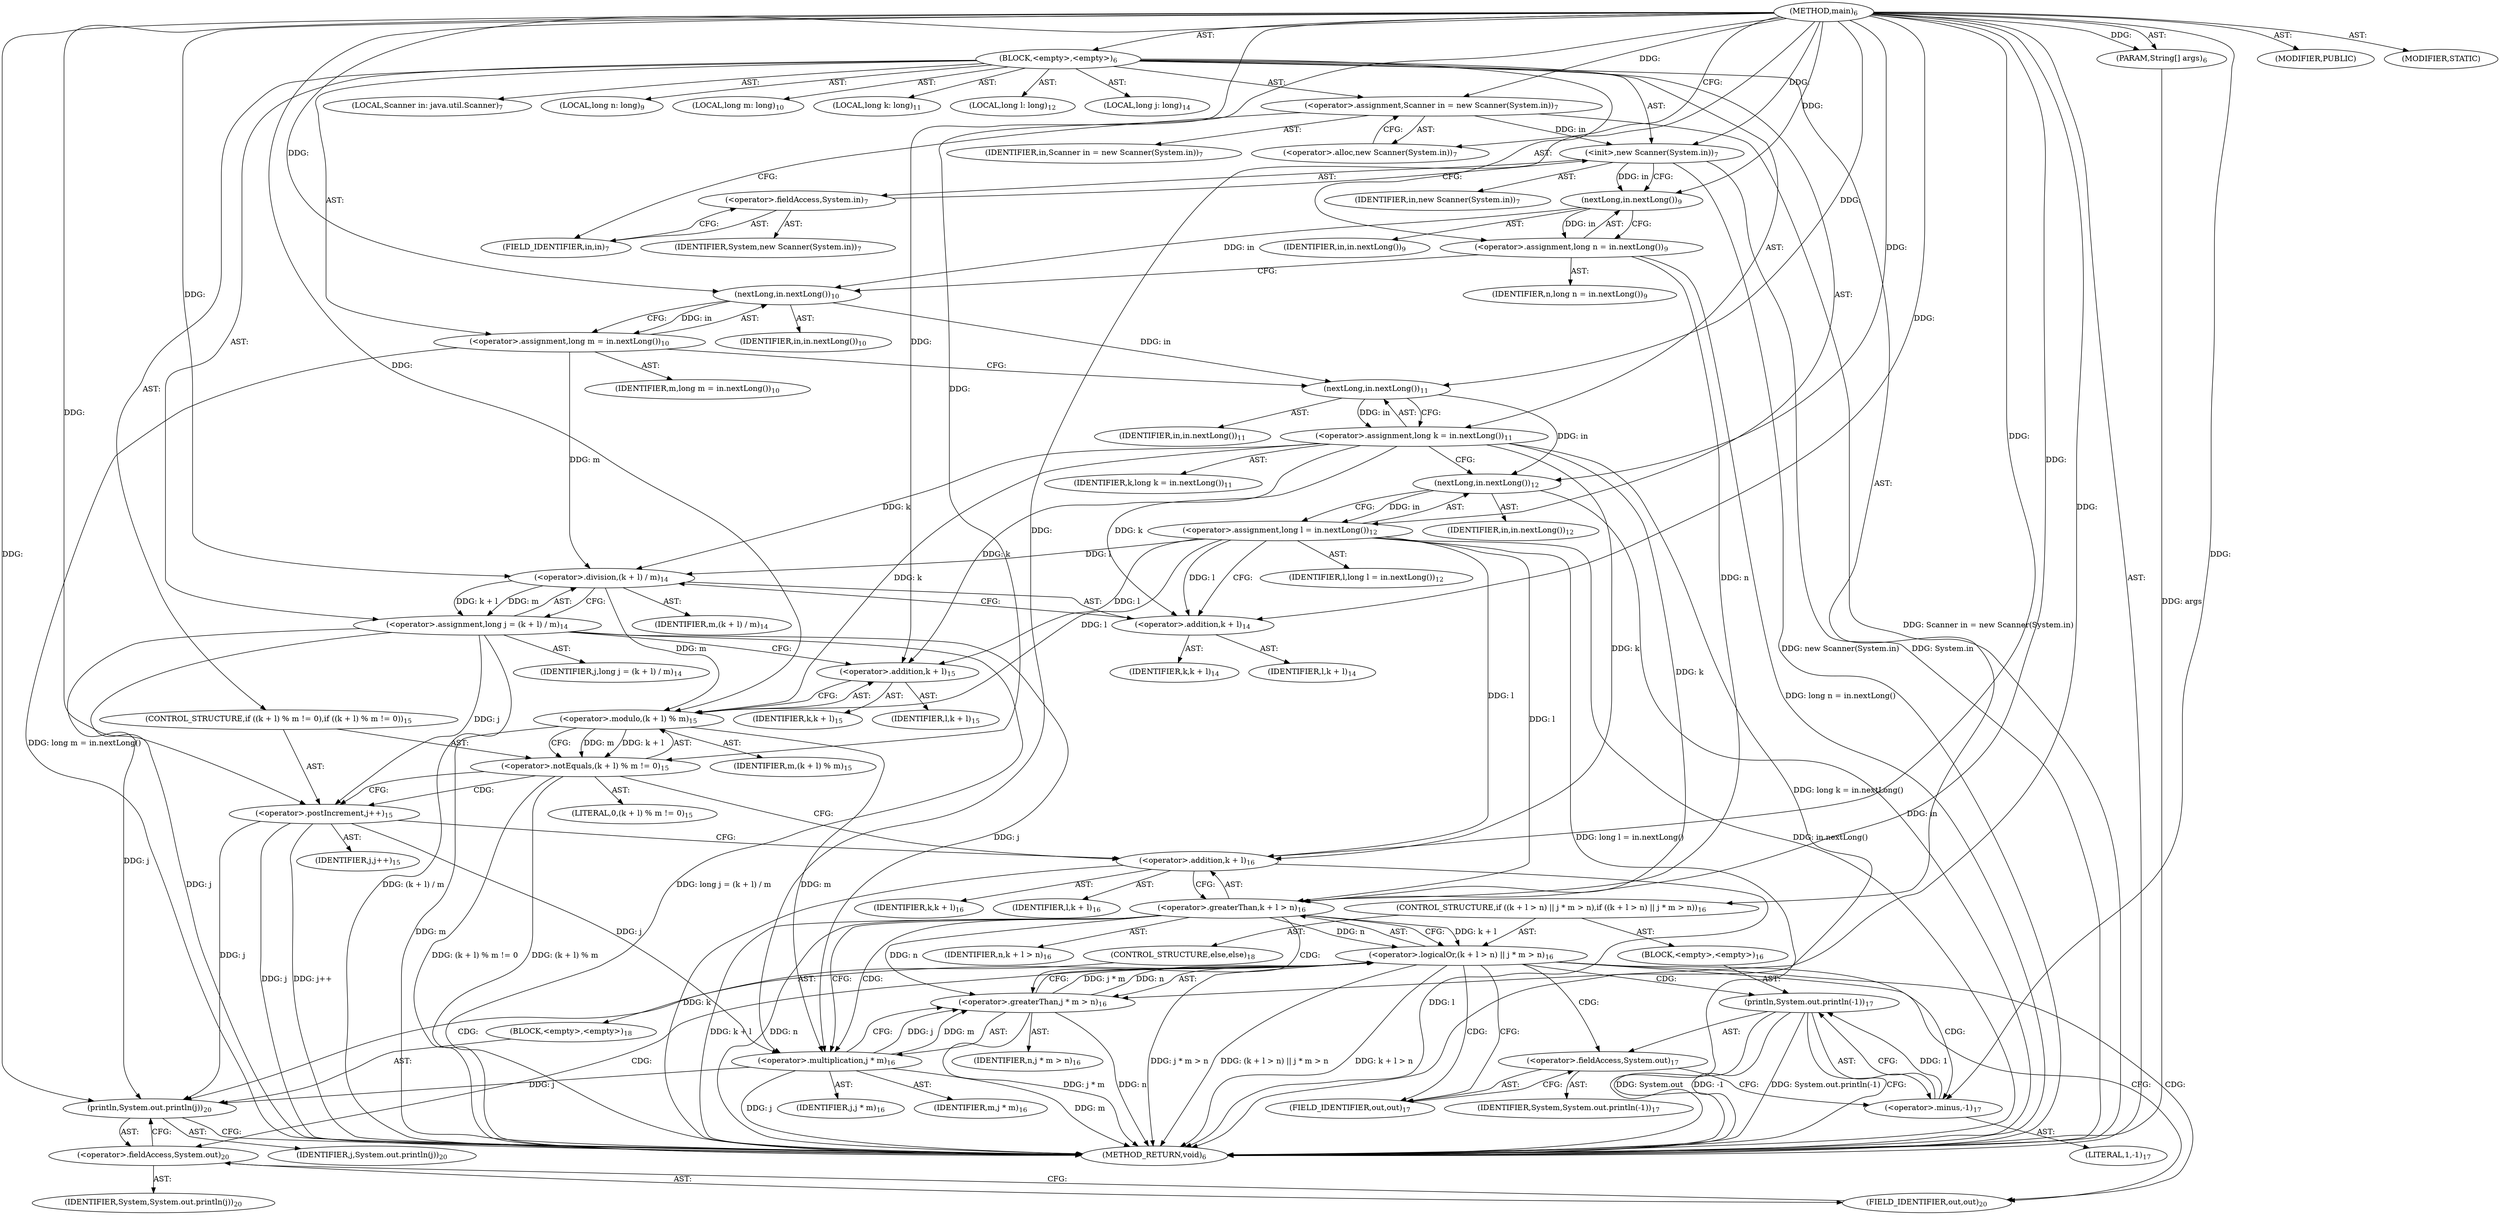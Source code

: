 digraph "main" {  
"19" [label = <(METHOD,main)<SUB>6</SUB>> ]
"20" [label = <(PARAM,String[] args)<SUB>6</SUB>> ]
"21" [label = <(BLOCK,&lt;empty&gt;,&lt;empty&gt;)<SUB>6</SUB>> ]
"4" [label = <(LOCAL,Scanner in: java.util.Scanner)<SUB>7</SUB>> ]
"22" [label = <(&lt;operator&gt;.assignment,Scanner in = new Scanner(System.in))<SUB>7</SUB>> ]
"23" [label = <(IDENTIFIER,in,Scanner in = new Scanner(System.in))<SUB>7</SUB>> ]
"24" [label = <(&lt;operator&gt;.alloc,new Scanner(System.in))<SUB>7</SUB>> ]
"25" [label = <(&lt;init&gt;,new Scanner(System.in))<SUB>7</SUB>> ]
"3" [label = <(IDENTIFIER,in,new Scanner(System.in))<SUB>7</SUB>> ]
"26" [label = <(&lt;operator&gt;.fieldAccess,System.in)<SUB>7</SUB>> ]
"27" [label = <(IDENTIFIER,System,new Scanner(System.in))<SUB>7</SUB>> ]
"28" [label = <(FIELD_IDENTIFIER,in,in)<SUB>7</SUB>> ]
"29" [label = <(LOCAL,long n: long)<SUB>9</SUB>> ]
"30" [label = <(&lt;operator&gt;.assignment,long n = in.nextLong())<SUB>9</SUB>> ]
"31" [label = <(IDENTIFIER,n,long n = in.nextLong())<SUB>9</SUB>> ]
"32" [label = <(nextLong,in.nextLong())<SUB>9</SUB>> ]
"33" [label = <(IDENTIFIER,in,in.nextLong())<SUB>9</SUB>> ]
"34" [label = <(LOCAL,long m: long)<SUB>10</SUB>> ]
"35" [label = <(&lt;operator&gt;.assignment,long m = in.nextLong())<SUB>10</SUB>> ]
"36" [label = <(IDENTIFIER,m,long m = in.nextLong())<SUB>10</SUB>> ]
"37" [label = <(nextLong,in.nextLong())<SUB>10</SUB>> ]
"38" [label = <(IDENTIFIER,in,in.nextLong())<SUB>10</SUB>> ]
"39" [label = <(LOCAL,long k: long)<SUB>11</SUB>> ]
"40" [label = <(&lt;operator&gt;.assignment,long k = in.nextLong())<SUB>11</SUB>> ]
"41" [label = <(IDENTIFIER,k,long k = in.nextLong())<SUB>11</SUB>> ]
"42" [label = <(nextLong,in.nextLong())<SUB>11</SUB>> ]
"43" [label = <(IDENTIFIER,in,in.nextLong())<SUB>11</SUB>> ]
"44" [label = <(LOCAL,long l: long)<SUB>12</SUB>> ]
"45" [label = <(&lt;operator&gt;.assignment,long l = in.nextLong())<SUB>12</SUB>> ]
"46" [label = <(IDENTIFIER,l,long l = in.nextLong())<SUB>12</SUB>> ]
"47" [label = <(nextLong,in.nextLong())<SUB>12</SUB>> ]
"48" [label = <(IDENTIFIER,in,in.nextLong())<SUB>12</SUB>> ]
"49" [label = <(LOCAL,long j: long)<SUB>14</SUB>> ]
"50" [label = <(&lt;operator&gt;.assignment,long j = (k + l) / m)<SUB>14</SUB>> ]
"51" [label = <(IDENTIFIER,j,long j = (k + l) / m)<SUB>14</SUB>> ]
"52" [label = <(&lt;operator&gt;.division,(k + l) / m)<SUB>14</SUB>> ]
"53" [label = <(&lt;operator&gt;.addition,k + l)<SUB>14</SUB>> ]
"54" [label = <(IDENTIFIER,k,k + l)<SUB>14</SUB>> ]
"55" [label = <(IDENTIFIER,l,k + l)<SUB>14</SUB>> ]
"56" [label = <(IDENTIFIER,m,(k + l) / m)<SUB>14</SUB>> ]
"57" [label = <(CONTROL_STRUCTURE,if ((k + l) % m != 0),if ((k + l) % m != 0))<SUB>15</SUB>> ]
"58" [label = <(&lt;operator&gt;.notEquals,(k + l) % m != 0)<SUB>15</SUB>> ]
"59" [label = <(&lt;operator&gt;.modulo,(k + l) % m)<SUB>15</SUB>> ]
"60" [label = <(&lt;operator&gt;.addition,k + l)<SUB>15</SUB>> ]
"61" [label = <(IDENTIFIER,k,k + l)<SUB>15</SUB>> ]
"62" [label = <(IDENTIFIER,l,k + l)<SUB>15</SUB>> ]
"63" [label = <(IDENTIFIER,m,(k + l) % m)<SUB>15</SUB>> ]
"64" [label = <(LITERAL,0,(k + l) % m != 0)<SUB>15</SUB>> ]
"65" [label = <(&lt;operator&gt;.postIncrement,j++)<SUB>15</SUB>> ]
"66" [label = <(IDENTIFIER,j,j++)<SUB>15</SUB>> ]
"67" [label = <(CONTROL_STRUCTURE,if ((k + l &gt; n) || j * m &gt; n),if ((k + l &gt; n) || j * m &gt; n))<SUB>16</SUB>> ]
"68" [label = <(&lt;operator&gt;.logicalOr,(k + l &gt; n) || j * m &gt; n)<SUB>16</SUB>> ]
"69" [label = <(&lt;operator&gt;.greaterThan,k + l &gt; n)<SUB>16</SUB>> ]
"70" [label = <(&lt;operator&gt;.addition,k + l)<SUB>16</SUB>> ]
"71" [label = <(IDENTIFIER,k,k + l)<SUB>16</SUB>> ]
"72" [label = <(IDENTIFIER,l,k + l)<SUB>16</SUB>> ]
"73" [label = <(IDENTIFIER,n,k + l &gt; n)<SUB>16</SUB>> ]
"74" [label = <(&lt;operator&gt;.greaterThan,j * m &gt; n)<SUB>16</SUB>> ]
"75" [label = <(&lt;operator&gt;.multiplication,j * m)<SUB>16</SUB>> ]
"76" [label = <(IDENTIFIER,j,j * m)<SUB>16</SUB>> ]
"77" [label = <(IDENTIFIER,m,j * m)<SUB>16</SUB>> ]
"78" [label = <(IDENTIFIER,n,j * m &gt; n)<SUB>16</SUB>> ]
"79" [label = <(BLOCK,&lt;empty&gt;,&lt;empty&gt;)<SUB>16</SUB>> ]
"80" [label = <(println,System.out.println(-1))<SUB>17</SUB>> ]
"81" [label = <(&lt;operator&gt;.fieldAccess,System.out)<SUB>17</SUB>> ]
"82" [label = <(IDENTIFIER,System,System.out.println(-1))<SUB>17</SUB>> ]
"83" [label = <(FIELD_IDENTIFIER,out,out)<SUB>17</SUB>> ]
"84" [label = <(&lt;operator&gt;.minus,-1)<SUB>17</SUB>> ]
"85" [label = <(LITERAL,1,-1)<SUB>17</SUB>> ]
"86" [label = <(CONTROL_STRUCTURE,else,else)<SUB>18</SUB>> ]
"87" [label = <(BLOCK,&lt;empty&gt;,&lt;empty&gt;)<SUB>18</SUB>> ]
"88" [label = <(println,System.out.println(j))<SUB>20</SUB>> ]
"89" [label = <(&lt;operator&gt;.fieldAccess,System.out)<SUB>20</SUB>> ]
"90" [label = <(IDENTIFIER,System,System.out.println(j))<SUB>20</SUB>> ]
"91" [label = <(FIELD_IDENTIFIER,out,out)<SUB>20</SUB>> ]
"92" [label = <(IDENTIFIER,j,System.out.println(j))<SUB>20</SUB>> ]
"93" [label = <(MODIFIER,PUBLIC)> ]
"94" [label = <(MODIFIER,STATIC)> ]
"95" [label = <(METHOD_RETURN,void)<SUB>6</SUB>> ]
  "19" -> "20"  [ label = "AST: "] 
  "19" -> "21"  [ label = "AST: "] 
  "19" -> "93"  [ label = "AST: "] 
  "19" -> "94"  [ label = "AST: "] 
  "19" -> "95"  [ label = "AST: "] 
  "21" -> "4"  [ label = "AST: "] 
  "21" -> "22"  [ label = "AST: "] 
  "21" -> "25"  [ label = "AST: "] 
  "21" -> "29"  [ label = "AST: "] 
  "21" -> "30"  [ label = "AST: "] 
  "21" -> "34"  [ label = "AST: "] 
  "21" -> "35"  [ label = "AST: "] 
  "21" -> "39"  [ label = "AST: "] 
  "21" -> "40"  [ label = "AST: "] 
  "21" -> "44"  [ label = "AST: "] 
  "21" -> "45"  [ label = "AST: "] 
  "21" -> "49"  [ label = "AST: "] 
  "21" -> "50"  [ label = "AST: "] 
  "21" -> "57"  [ label = "AST: "] 
  "21" -> "67"  [ label = "AST: "] 
  "22" -> "23"  [ label = "AST: "] 
  "22" -> "24"  [ label = "AST: "] 
  "25" -> "3"  [ label = "AST: "] 
  "25" -> "26"  [ label = "AST: "] 
  "26" -> "27"  [ label = "AST: "] 
  "26" -> "28"  [ label = "AST: "] 
  "30" -> "31"  [ label = "AST: "] 
  "30" -> "32"  [ label = "AST: "] 
  "32" -> "33"  [ label = "AST: "] 
  "35" -> "36"  [ label = "AST: "] 
  "35" -> "37"  [ label = "AST: "] 
  "37" -> "38"  [ label = "AST: "] 
  "40" -> "41"  [ label = "AST: "] 
  "40" -> "42"  [ label = "AST: "] 
  "42" -> "43"  [ label = "AST: "] 
  "45" -> "46"  [ label = "AST: "] 
  "45" -> "47"  [ label = "AST: "] 
  "47" -> "48"  [ label = "AST: "] 
  "50" -> "51"  [ label = "AST: "] 
  "50" -> "52"  [ label = "AST: "] 
  "52" -> "53"  [ label = "AST: "] 
  "52" -> "56"  [ label = "AST: "] 
  "53" -> "54"  [ label = "AST: "] 
  "53" -> "55"  [ label = "AST: "] 
  "57" -> "58"  [ label = "AST: "] 
  "57" -> "65"  [ label = "AST: "] 
  "58" -> "59"  [ label = "AST: "] 
  "58" -> "64"  [ label = "AST: "] 
  "59" -> "60"  [ label = "AST: "] 
  "59" -> "63"  [ label = "AST: "] 
  "60" -> "61"  [ label = "AST: "] 
  "60" -> "62"  [ label = "AST: "] 
  "65" -> "66"  [ label = "AST: "] 
  "67" -> "68"  [ label = "AST: "] 
  "67" -> "79"  [ label = "AST: "] 
  "67" -> "86"  [ label = "AST: "] 
  "68" -> "69"  [ label = "AST: "] 
  "68" -> "74"  [ label = "AST: "] 
  "69" -> "70"  [ label = "AST: "] 
  "69" -> "73"  [ label = "AST: "] 
  "70" -> "71"  [ label = "AST: "] 
  "70" -> "72"  [ label = "AST: "] 
  "74" -> "75"  [ label = "AST: "] 
  "74" -> "78"  [ label = "AST: "] 
  "75" -> "76"  [ label = "AST: "] 
  "75" -> "77"  [ label = "AST: "] 
  "79" -> "80"  [ label = "AST: "] 
  "80" -> "81"  [ label = "AST: "] 
  "80" -> "84"  [ label = "AST: "] 
  "81" -> "82"  [ label = "AST: "] 
  "81" -> "83"  [ label = "AST: "] 
  "84" -> "85"  [ label = "AST: "] 
  "86" -> "87"  [ label = "AST: "] 
  "87" -> "88"  [ label = "AST: "] 
  "88" -> "89"  [ label = "AST: "] 
  "88" -> "92"  [ label = "AST: "] 
  "89" -> "90"  [ label = "AST: "] 
  "89" -> "91"  [ label = "AST: "] 
  "22" -> "28"  [ label = "CFG: "] 
  "25" -> "32"  [ label = "CFG: "] 
  "30" -> "37"  [ label = "CFG: "] 
  "35" -> "42"  [ label = "CFG: "] 
  "40" -> "47"  [ label = "CFG: "] 
  "45" -> "53"  [ label = "CFG: "] 
  "50" -> "60"  [ label = "CFG: "] 
  "24" -> "22"  [ label = "CFG: "] 
  "26" -> "25"  [ label = "CFG: "] 
  "32" -> "30"  [ label = "CFG: "] 
  "37" -> "35"  [ label = "CFG: "] 
  "42" -> "40"  [ label = "CFG: "] 
  "47" -> "45"  [ label = "CFG: "] 
  "52" -> "50"  [ label = "CFG: "] 
  "58" -> "65"  [ label = "CFG: "] 
  "58" -> "70"  [ label = "CFG: "] 
  "65" -> "70"  [ label = "CFG: "] 
  "68" -> "83"  [ label = "CFG: "] 
  "68" -> "91"  [ label = "CFG: "] 
  "28" -> "26"  [ label = "CFG: "] 
  "53" -> "52"  [ label = "CFG: "] 
  "59" -> "58"  [ label = "CFG: "] 
  "69" -> "68"  [ label = "CFG: "] 
  "69" -> "75"  [ label = "CFG: "] 
  "74" -> "68"  [ label = "CFG: "] 
  "80" -> "95"  [ label = "CFG: "] 
  "60" -> "59"  [ label = "CFG: "] 
  "70" -> "69"  [ label = "CFG: "] 
  "75" -> "74"  [ label = "CFG: "] 
  "81" -> "84"  [ label = "CFG: "] 
  "84" -> "80"  [ label = "CFG: "] 
  "88" -> "95"  [ label = "CFG: "] 
  "83" -> "81"  [ label = "CFG: "] 
  "89" -> "88"  [ label = "CFG: "] 
  "91" -> "89"  [ label = "CFG: "] 
  "19" -> "24"  [ label = "CFG: "] 
  "20" -> "95"  [ label = "DDG: args"] 
  "22" -> "95"  [ label = "DDG: Scanner in = new Scanner(System.in)"] 
  "25" -> "95"  [ label = "DDG: System.in"] 
  "25" -> "95"  [ label = "DDG: new Scanner(System.in)"] 
  "30" -> "95"  [ label = "DDG: long n = in.nextLong()"] 
  "35" -> "95"  [ label = "DDG: long m = in.nextLong()"] 
  "40" -> "95"  [ label = "DDG: long k = in.nextLong()"] 
  "47" -> "95"  [ label = "DDG: in"] 
  "45" -> "95"  [ label = "DDG: in.nextLong()"] 
  "45" -> "95"  [ label = "DDG: long l = in.nextLong()"] 
  "50" -> "95"  [ label = "DDG: j"] 
  "50" -> "95"  [ label = "DDG: (k + l) / m"] 
  "50" -> "95"  [ label = "DDG: long j = (k + l) / m"] 
  "59" -> "95"  [ label = "DDG: m"] 
  "58" -> "95"  [ label = "DDG: (k + l) % m"] 
  "58" -> "95"  [ label = "DDG: (k + l) % m != 0"] 
  "65" -> "95"  [ label = "DDG: j"] 
  "65" -> "95"  [ label = "DDG: j++"] 
  "70" -> "95"  [ label = "DDG: k"] 
  "70" -> "95"  [ label = "DDG: l"] 
  "69" -> "95"  [ label = "DDG: k + l"] 
  "69" -> "95"  [ label = "DDG: n"] 
  "68" -> "95"  [ label = "DDG: k + l &gt; n"] 
  "75" -> "95"  [ label = "DDG: j"] 
  "75" -> "95"  [ label = "DDG: m"] 
  "74" -> "95"  [ label = "DDG: j * m"] 
  "74" -> "95"  [ label = "DDG: n"] 
  "68" -> "95"  [ label = "DDG: j * m &gt; n"] 
  "68" -> "95"  [ label = "DDG: (k + l &gt; n) || j * m &gt; n"] 
  "80" -> "95"  [ label = "DDG: System.out"] 
  "80" -> "95"  [ label = "DDG: -1"] 
  "80" -> "95"  [ label = "DDG: System.out.println(-1)"] 
  "19" -> "20"  [ label = "DDG: "] 
  "19" -> "22"  [ label = "DDG: "] 
  "32" -> "30"  [ label = "DDG: in"] 
  "37" -> "35"  [ label = "DDG: in"] 
  "42" -> "40"  [ label = "DDG: in"] 
  "47" -> "45"  [ label = "DDG: in"] 
  "52" -> "50"  [ label = "DDG: k + l"] 
  "52" -> "50"  [ label = "DDG: m"] 
  "22" -> "25"  [ label = "DDG: in"] 
  "19" -> "25"  [ label = "DDG: "] 
  "25" -> "32"  [ label = "DDG: in"] 
  "19" -> "32"  [ label = "DDG: "] 
  "32" -> "37"  [ label = "DDG: in"] 
  "19" -> "37"  [ label = "DDG: "] 
  "37" -> "42"  [ label = "DDG: in"] 
  "19" -> "42"  [ label = "DDG: "] 
  "42" -> "47"  [ label = "DDG: in"] 
  "19" -> "47"  [ label = "DDG: "] 
  "40" -> "52"  [ label = "DDG: k"] 
  "19" -> "52"  [ label = "DDG: "] 
  "45" -> "52"  [ label = "DDG: l"] 
  "35" -> "52"  [ label = "DDG: m"] 
  "59" -> "58"  [ label = "DDG: k + l"] 
  "59" -> "58"  [ label = "DDG: m"] 
  "19" -> "58"  [ label = "DDG: "] 
  "50" -> "65"  [ label = "DDG: j"] 
  "19" -> "65"  [ label = "DDG: "] 
  "69" -> "68"  [ label = "DDG: k + l"] 
  "69" -> "68"  [ label = "DDG: n"] 
  "74" -> "68"  [ label = "DDG: j * m"] 
  "74" -> "68"  [ label = "DDG: n"] 
  "40" -> "53"  [ label = "DDG: k"] 
  "19" -> "53"  [ label = "DDG: "] 
  "45" -> "53"  [ label = "DDG: l"] 
  "19" -> "59"  [ label = "DDG: "] 
  "40" -> "59"  [ label = "DDG: k"] 
  "45" -> "59"  [ label = "DDG: l"] 
  "52" -> "59"  [ label = "DDG: m"] 
  "19" -> "69"  [ label = "DDG: "] 
  "40" -> "69"  [ label = "DDG: k"] 
  "45" -> "69"  [ label = "DDG: l"] 
  "30" -> "69"  [ label = "DDG: n"] 
  "75" -> "74"  [ label = "DDG: j"] 
  "75" -> "74"  [ label = "DDG: m"] 
  "69" -> "74"  [ label = "DDG: n"] 
  "19" -> "74"  [ label = "DDG: "] 
  "84" -> "80"  [ label = "DDG: 1"] 
  "19" -> "60"  [ label = "DDG: "] 
  "40" -> "60"  [ label = "DDG: k"] 
  "45" -> "60"  [ label = "DDG: l"] 
  "19" -> "70"  [ label = "DDG: "] 
  "40" -> "70"  [ label = "DDG: k"] 
  "45" -> "70"  [ label = "DDG: l"] 
  "50" -> "75"  [ label = "DDG: j"] 
  "65" -> "75"  [ label = "DDG: j"] 
  "19" -> "75"  [ label = "DDG: "] 
  "59" -> "75"  [ label = "DDG: m"] 
  "19" -> "84"  [ label = "DDG: "] 
  "50" -> "88"  [ label = "DDG: j"] 
  "65" -> "88"  [ label = "DDG: j"] 
  "75" -> "88"  [ label = "DDG: j"] 
  "19" -> "88"  [ label = "DDG: "] 
  "58" -> "65"  [ label = "CDG: "] 
  "68" -> "80"  [ label = "CDG: "] 
  "68" -> "91"  [ label = "CDG: "] 
  "68" -> "83"  [ label = "CDG: "] 
  "68" -> "89"  [ label = "CDG: "] 
  "68" -> "81"  [ label = "CDG: "] 
  "68" -> "84"  [ label = "CDG: "] 
  "68" -> "88"  [ label = "CDG: "] 
  "69" -> "75"  [ label = "CDG: "] 
  "69" -> "74"  [ label = "CDG: "] 
}
